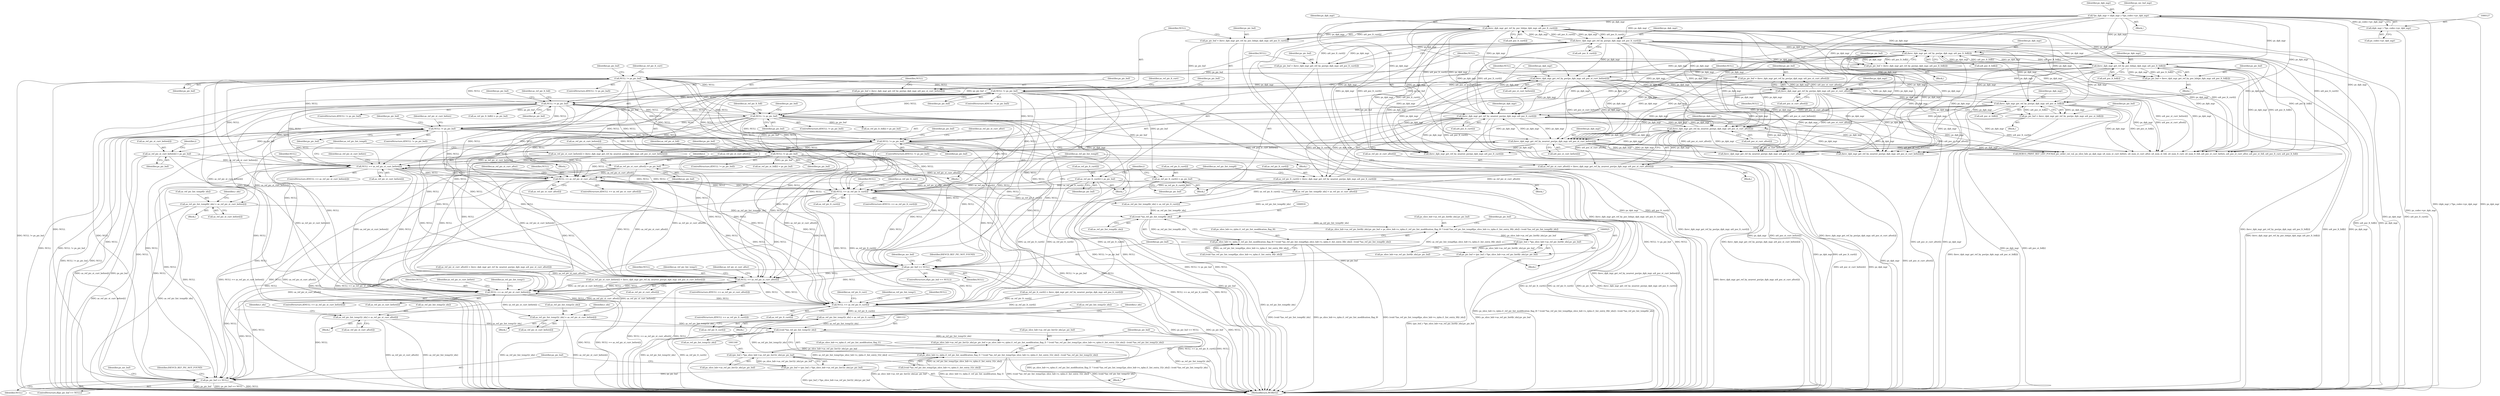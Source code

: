 digraph "0_Android_913d9e8d93d6b81bb8eac3fc2c1426651f5b259d_0@array" {
"1000786" [label="(Call,as_ref_pic_list_temp0[r_idx] = as_ref_pic_st_curr_before[i])"];
"1000771" [label="(Call,NULL == as_ref_pic_st_curr_before[i])"];
"1000539" [label="(Call,NULL != ps_pic_buf)"];
"1000516" [label="(Call,NULL != ps_pic_buf)"];
"1000508" [label="(Call,ps_pic_buf = ihevc_dpb_mgr_get_ref_by_poc_lsb(ps_dpb_mgr, ai4_poc_lt_curr[i]))"];
"1000510" [label="(Call,ihevc_dpb_mgr_get_ref_by_poc_lsb(ps_dpb_mgr, ai4_poc_lt_curr[i]))"];
"1000124" [label="(Call,*ps_dpb_mgr = (dpb_mgr_t *)ps_codec->pv_dpb_mgr)"];
"1000126" [label="(Call,(dpb_mgr_t *)ps_codec->pv_dpb_mgr)"];
"1000533" [label="(Call,ihevc_dpb_mgr_get_ref_by_poc(ps_dpb_mgr, ai4_poc_lt_curr[i]))"];
"1000531" [label="(Call,ps_pic_buf = ihevc_dpb_mgr_get_ref_by_poc(ps_dpb_mgr, ai4_poc_lt_curr[i]))"];
"1000579" [label="(Call,NULL != ps_pic_buf)"];
"1000602" [label="(Call,NULL != ps_pic_buf)"];
"1000594" [label="(Call,ps_pic_buf = ihevc_dpb_mgr_get_ref_by_poc(ps_dpb_mgr, ai4_poc_lt_foll[i]))"];
"1000596" [label="(Call,ihevc_dpb_mgr_get_ref_by_poc(ps_dpb_mgr, ai4_poc_lt_foll[i]))"];
"1000573" [label="(Call,ihevc_dpb_mgr_get_ref_by_poc_lsb(ps_dpb_mgr, ai4_poc_lt_foll[i]))"];
"1000571" [label="(Call,ps_pic_buf = ihevc_dpb_mgr_get_ref_by_poc_lsb(ps_dpb_mgr, ai4_poc_lt_foll[i]))"];
"1000813" [label="(Call,NULL == as_ref_pic_st_curr_after[i])"];
"1000701" [label="(Call,NULL != ps_pic_buf)"];
"1000635" [label="(Call,NULL != ps_pic_buf)"];
"1000627" [label="(Call,ps_pic_buf = ihevc_dpb_mgr_get_ref_by_poc(ps_dpb_mgr, ai4_poc_st_curr_before[i]))"];
"1000629" [label="(Call,ihevc_dpb_mgr_get_ref_by_poc(ps_dpb_mgr, ai4_poc_st_curr_before[i]))"];
"1000668" [label="(Call,NULL != ps_pic_buf)"];
"1000660" [label="(Call,ps_pic_buf = ihevc_dpb_mgr_get_ref_by_poc(ps_dpb_mgr, ai4_poc_st_curr_after[i]))"];
"1000662" [label="(Call,ihevc_dpb_mgr_get_ref_by_poc(ps_dpb_mgr, ai4_poc_st_curr_after[i]))"];
"1000693" [label="(Call,ps_pic_buf = ihevc_dpb_mgr_get_ref_by_poc(ps_dpb_mgr, ai4_poc_st_foll[i]))"];
"1000695" [label="(Call,ihevc_dpb_mgr_get_ref_by_poc(ps_dpb_mgr, ai4_poc_st_foll[i]))"];
"1000855" [label="(Call,NULL == as_ref_pic_lt_curr[i])"];
"1000547" [label="(Call,as_ref_pic_lt_curr[i] = ps_pic_buf)"];
"1000524" [label="(Call,as_ref_pic_lt_curr[i] = ps_pic_buf)"];
"1000861" [label="(Call,as_ref_pic_lt_curr[i] = ihevc_dpb_mgr_get_ref_by_nearest_poc(ps_dpb_mgr, ai4_poc_lt_curr[i]))"];
"1000865" [label="(Call,ihevc_dpb_mgr_get_ref_by_nearest_poc(ps_dpb_mgr, ai4_poc_lt_curr[i]))"];
"1000823" [label="(Call,ihevc_dpb_mgr_get_ref_by_nearest_poc(ps_dpb_mgr, ai4_poc_st_curr_after[i]))"];
"1000781" [label="(Call,ihevc_dpb_mgr_get_ref_by_nearest_poc(ps_dpb_mgr, ai4_poc_st_curr_before[i]))"];
"1000676" [label="(Call,as_ref_pic_st_curr_after[i] = ps_pic_buf)"];
"1000819" [label="(Call,as_ref_pic_st_curr_after[i] = ihevc_dpb_mgr_get_ref_by_nearest_poc(ps_dpb_mgr, ai4_poc_st_curr_after[i]))"];
"1000643" [label="(Call,as_ref_pic_st_curr_before[i] = ps_pic_buf)"];
"1000777" [label="(Call,as_ref_pic_st_curr_before[i] = ihevc_dpb_mgr_get_ref_by_nearest_poc(ps_dpb_mgr, ai4_poc_st_curr_before[i]))"];
"1000917" [label="(Call,(void *)as_ref_pic_list_temp0[r_idx])"];
"1000892" [label="(Call,ps_slice_hdr->as_ref_pic_list0[r_idx].pv_pic_buf = ps_slice_hdr->s_rplm.i1_ref_pic_list_modification_flag_l0 ? (void *)as_ref_pic_list_temp0[ps_slice_hdr->s_rplm.i1_list_entry_l0[r_idx]] : (void *)as_ref_pic_list_temp0[r_idx])"];
"1000924" [label="(Call,(pic_buf_t *)ps_slice_hdr->as_ref_pic_list0[r_idx].pv_pic_buf)"];
"1000922" [label="(Call,ps_pic_buf = (pic_buf_t *)ps_slice_hdr->as_ref_pic_list0[r_idx].pv_pic_buf)"];
"1000934" [label="(Call,ps_pic_buf == NULL)"];
"1001006" [label="(Call,NULL == as_ref_pic_st_curr_after[i])"];
"1001021" [label="(Call,as_ref_pic_list_temp1[r_idx] = as_ref_pic_st_curr_after[i])"];
"1001152" [label="(Call,(void *)as_ref_pic_list_temp1[r_idx])"];
"1001127" [label="(Call,ps_slice_hdr->as_ref_pic_list1[r_idx].pv_pic_buf = ps_slice_hdr->s_rplm.i1_ref_pic_list_modification_flag_l1 ? (void *)as_ref_pic_list_temp1[ps_slice_hdr->s_rplm.i1_list_entry_l1[r_idx]] : (void *)as_ref_pic_list_temp1[r_idx])"];
"1001159" [label="(Call,(pic_buf_t *)ps_slice_hdr->as_ref_pic_list1[r_idx].pv_pic_buf)"];
"1001157" [label="(Call,ps_pic_buf = (pic_buf_t *)ps_slice_hdr->as_ref_pic_list1[r_idx].pv_pic_buf)"];
"1001169" [label="(Call,ps_pic_buf == NULL)"];
"1001135" [label="(Call,ps_slice_hdr->s_rplm.i1_ref_pic_list_modification_flag_l1 ? (void *)as_ref_pic_list_temp1[ps_slice_hdr->s_rplm.i1_list_entry_l1[r_idx]] : (void *)as_ref_pic_list_temp1[r_idx])"];
"1001048" [label="(Call,NULL == as_ref_pic_st_curr_before[i])"];
"1001063" [label="(Call,as_ref_pic_list_temp1[r_idx] = as_ref_pic_st_curr_before[i])"];
"1001090" [label="(Call,NULL == as_ref_pic_lt_curr[i])"];
"1001105" [label="(Call,as_ref_pic_list_temp1[r_idx] = as_ref_pic_lt_curr[i])"];
"1000900" [label="(Call,ps_slice_hdr->s_rplm.i1_ref_pic_list_modification_flag_l0 ? (void *)as_ref_pic_list_temp0[ps_slice_hdr->s_rplm.i1_list_entry_l0[r_idx]] : (void *)as_ref_pic_list_temp0[r_idx])"];
"1000637" [label="(Identifier,ps_pic_buf)"];
"1000661" [label="(Identifier,ps_pic_buf)"];
"1000573" [label="(Call,ihevc_dpb_mgr_get_ref_by_poc_lsb(ps_dpb_mgr, ai4_poc_lt_foll[i]))"];
"1000570" [label="(Block,)"];
"1000668" [label="(Call,NULL != ps_pic_buf)"];
"1000673" [label="(Identifier,ps_pic_buf)"];
"1000938" [label="(Identifier,IHEVCD_REF_PIC_NOT_FOUND)"];
"1000701" [label="(Call,NULL != ps_pic_buf)"];
"1000664" [label="(Call,ai4_poc_st_curr_after[i])"];
"1000499" [label="(Identifier,i)"];
"1001089" [label="(ControlStructure,if(NULL == as_ref_pic_lt_curr[i]))"];
"1000593" [label="(Block,)"];
"1000667" [label="(ControlStructure,if(NULL != ps_pic_buf))"];
"1000630" [label="(Identifier,ps_dpb_mgr)"];
"1000779" [label="(Identifier,as_ref_pic_st_curr_before)"];
"1000813" [label="(Call,NULL == as_ref_pic_st_curr_after[i])"];
"1000509" [label="(Identifier,ps_pic_buf)"];
"1000819" [label="(Call,as_ref_pic_st_curr_after[i] = ihevc_dpb_mgr_get_ref_by_nearest_poc(ps_dpb_mgr, ai4_poc_st_curr_after[i]))"];
"1000521" [label="(Identifier,ps_pic_buf)"];
"1000625" [label="(Identifier,i)"];
"1000584" [label="(Identifier,ps_pic_buf)"];
"1001056" [label="(Identifier,as_ref_pic_st_curr_before)"];
"1000788" [label="(Identifier,as_ref_pic_list_temp0)"];
"1000663" [label="(Identifier,ps_dpb_mgr)"];
"1000782" [label="(Identifier,ps_dpb_mgr)"];
"1000631" [label="(Call,ai4_poc_st_curr_before[i])"];
"1000770" [label="(ControlStructure,if(NULL == as_ref_pic_st_curr_before[i]))"];
"1000595" [label="(Identifier,ps_pic_buf)"];
"1000628" [label="(Identifier,ps_pic_buf)"];
"1001098" [label="(Identifier,as_ref_pic_lt_curr)"];
"1000535" [label="(Call,ai4_poc_lt_curr[i])"];
"1000602" [label="(Call,NULL != ps_pic_buf)"];
"1001067" [label="(Call,as_ref_pic_st_curr_before[i])"];
"1001109" [label="(Call,as_ref_pic_lt_curr[i])"];
"1001088" [label="(Block,)"];
"1001058" [label="(Call,ihevc_dpb_mgr_get_ref_by_nearest_poc(ps_dpb_mgr, ai4_poc_st_curr_before[i]))"];
"1000572" [label="(Identifier,ps_pic_buf)"];
"1001007" [label="(Identifier,NULL)"];
"1001090" [label="(Call,NULL == as_ref_pic_lt_curr[i])"];
"1000861" [label="(Call,as_ref_pic_lt_curr[i] = ihevc_dpb_mgr_get_ref_by_nearest_poc(ps_dpb_mgr, ai4_poc_lt_curr[i]))"];
"1000525" [label="(Call,as_ref_pic_lt_curr[i])"];
"1001127" [label="(Call,ps_slice_hdr->as_ref_pic_list1[r_idx].pv_pic_buf = ps_slice_hdr->s_rplm.i1_ref_pic_list_modification_flag_l1 ? (void *)as_ref_pic_list_temp1[ps_slice_hdr->s_rplm.i1_list_entry_l1[r_idx]] : (void *)as_ref_pic_list_temp1[r_idx])"];
"1000919" [label="(Call,as_ref_pic_list_temp0[r_idx])"];
"1001050" [label="(Call,as_ref_pic_st_curr_before[i])"];
"1001001" [label="(Identifier,r_idx)"];
"1000547" [label="(Call,as_ref_pic_lt_curr[i] = ps_pic_buf)"];
"1000124" [label="(Call,*ps_dpb_mgr = (dpb_mgr_t *)ps_codec->pv_dpb_mgr)"];
"1001157" [label="(Call,ps_pic_buf = (pic_buf_t *)ps_slice_hdr->as_ref_pic_list1[r_idx].pv_pic_buf)"];
"1000660" [label="(Call,ps_pic_buf = ihevc_dpb_mgr_get_ref_by_poc(ps_dpb_mgr, ai4_poc_st_curr_after[i]))"];
"1000532" [label="(Identifier,ps_pic_buf)"];
"1000539" [label="(Call,NULL != ps_pic_buf)"];
"1000865" [label="(Call,ihevc_dpb_mgr_get_ref_by_nearest_poc(ps_dpb_mgr, ai4_poc_lt_curr[i]))"];
"1000571" [label="(Call,ps_pic_buf = ihevc_dpb_mgr_get_ref_by_poc_lsb(ps_dpb_mgr, ai4_poc_lt_foll[i]))"];
"1000923" [label="(Identifier,ps_pic_buf)"];
"1000579" [label="(Call,NULL != ps_pic_buf)"];
"1000581" [label="(Identifier,ps_pic_buf)"];
"1000676" [label="(Call,as_ref_pic_st_curr_after[i] = ps_pic_buf)"];
"1000860" [label="(Block,)"];
"1000856" [label="(Identifier,NULL)"];
"1000548" [label="(Call,as_ref_pic_lt_curr[i])"];
"1000773" [label="(Call,as_ref_pic_st_curr_before[i])"];
"1000512" [label="(Call,ai4_poc_lt_curr[i])"];
"1000589" [label="(Identifier,as_ref_pic_lt_foll)"];
"1000783" [label="(Call,ai4_poc_st_curr_before[i])"];
"1000647" [label="(Identifier,ps_pic_buf)"];
"1001012" [label="(Call,as_ref_pic_st_curr_after[i] = ihevc_dpb_mgr_get_ref_by_nearest_poc(ps_dpb_mgr, ai4_poc_st_curr_after[i]))"];
"1000815" [label="(Call,as_ref_pic_st_curr_after[i])"];
"1000526" [label="(Identifier,as_ref_pic_lt_curr)"];
"1001092" [label="(Call,as_ref_pic_lt_curr[i])"];
"1000940" [label="(Identifier,ps_mv_buf)"];
"1000551" [label="(Identifier,ps_pic_buf)"];
"1000612" [label="(Identifier,as_ref_pic_lt_foll)"];
"1000711" [label="(Identifier,as_ref_pic_st_foll)"];
"1001141" [label="(Call,(void *)as_ref_pic_list_temp1[ps_slice_hdr->s_rplm.i1_list_entry_l1[r_idx]])"];
"1001168" [label="(ControlStructure,if(ps_pic_buf == NULL))"];
"1000510" [label="(Call,ihevc_dpb_mgr_get_ref_by_poc_lsb(ps_dpb_mgr, ai4_poc_lt_curr[i]))"];
"1000658" [label="(Identifier,i)"];
"1000517" [label="(Identifier,NULL)"];
"1000578" [label="(ControlStructure,if(NULL != ps_pic_buf))"];
"1000906" [label="(Call,(void *)as_ref_pic_list_temp0[ps_slice_hdr->s_rplm.i1_list_entry_l0[r_idx]])"];
"1001107" [label="(Identifier,as_ref_pic_list_temp1)"];
"1000823" [label="(Call,ihevc_dpb_mgr_get_ref_by_nearest_poc(ps_dpb_mgr, ai4_poc_st_curr_after[i]))"];
"1000680" [label="(Identifier,ps_pic_buf)"];
"1000697" [label="(Call,ai4_poc_st_foll[i])"];
"1000934" [label="(Call,ps_pic_buf == NULL)"];
"1000635" [label="(Call,NULL != ps_pic_buf)"];
"1000776" [label="(Block,)"];
"1000900" [label="(Call,ps_slice_hdr->s_rplm.i1_ref_pic_list_modification_flag_l0 ? (void *)as_ref_pic_list_temp0[ps_slice_hdr->s_rplm.i1_list_entry_l0[r_idx]] : (void *)as_ref_pic_list_temp0[r_idx])"];
"1001022" [label="(Call,as_ref_pic_list_temp1[r_idx])"];
"1000854" [label="(ControlStructure,if(NULL == as_ref_pic_lt_curr[i]))"];
"1000629" [label="(Call,ihevc_dpb_mgr_get_ref_by_poc(ps_dpb_mgr, ai4_poc_st_curr_before[i]))"];
"1000700" [label="(ControlStructure,if(NULL != ps_pic_buf))"];
"1000597" [label="(Identifier,ps_dpb_mgr)"];
"1000696" [label="(Identifier,ps_dpb_mgr)"];
"1000786" [label="(Call,as_ref_pic_list_temp0[r_idx] = as_ref_pic_st_curr_before[i])"];
"1000863" [label="(Identifier,as_ref_pic_lt_curr)"];
"1001046" [label="(Block,)"];
"1000821" [label="(Identifier,as_ref_pic_st_curr_after)"];
"1000692" [label="(Block,)"];
"1001152" [label="(Call,(void *)as_ref_pic_list_temp1[r_idx])"];
"1000695" [label="(Call,ihevc_dpb_mgr_get_ref_by_poc(ps_dpb_mgr, ai4_poc_st_foll[i]))"];
"1000662" [label="(Call,ihevc_dpb_mgr_get_ref_by_poc(ps_dpb_mgr, ai4_poc_st_curr_after[i]))"];
"1001065" [label="(Identifier,as_ref_pic_list_temp1)"];
"1000901" [label="(Call,ps_slice_hdr->s_rplm.i1_ref_pic_list_modification_flag_l0)"];
"1000601" [label="(ControlStructure,if(NULL != ps_pic_buf))"];
"1000787" [label="(Call,as_ref_pic_list_temp0[r_idx])"];
"1000709" [label="(Call,as_ref_pic_st_foll[i] = ps_pic_buf)"];
"1000706" [label="(Identifier,ps_pic_buf)"];
"1000659" [label="(Block,)"];
"1000694" [label="(Identifier,ps_pic_buf)"];
"1000677" [label="(Call,as_ref_pic_st_curr_after[i])"];
"1000820" [label="(Call,as_ref_pic_st_curr_after[i])"];
"1000824" [label="(Identifier,ps_dpb_mgr)"];
"1001043" [label="(Identifier,r_idx)"];
"1000857" [label="(Call,as_ref_pic_lt_curr[i])"];
"1000128" [label="(Call,ps_codec->pv_dpb_mgr)"];
"1000693" [label="(Call,ps_pic_buf = ihevc_dpb_mgr_get_ref_by_poc(ps_dpb_mgr, ai4_poc_st_foll[i]))"];
"1000917" [label="(Call,(void *)as_ref_pic_list_temp0[r_idx])"];
"1000670" [label="(Identifier,ps_pic_buf)"];
"1001047" [label="(ControlStructure,if(NULL == as_ref_pic_st_curr_before[i]))"];
"1000872" [label="(Identifier,as_ref_pic_list_temp0)"];
"1000818" [label="(Block,)"];
"1000812" [label="(ControlStructure,if(NULL == as_ref_pic_st_curr_after[i]))"];
"1000678" [label="(Identifier,as_ref_pic_st_curr_after)"];
"1000924" [label="(Call,(pic_buf_t *)ps_slice_hdr->as_ref_pic_list0[r_idx].pv_pic_buf)"];
"1000533" [label="(Call,ihevc_dpb_mgr_get_ref_by_poc(ps_dpb_mgr, ai4_poc_lt_curr[i]))"];
"1000870" [label="(Call,as_ref_pic_list_temp0[r_idx] = as_ref_pic_lt_curr[i])"];
"1001008" [label="(Call,as_ref_pic_st_curr_after[i])"];
"1001128" [label="(Call,ps_slice_hdr->as_ref_pic_list1[r_idx].pv_pic_buf)"];
"1000610" [label="(Call,as_ref_pic_lt_foll[i] = ps_pic_buf)"];
"1000515" [label="(ControlStructure,if(NULL != ps_pic_buf))"];
"1000508" [label="(Call,ps_pic_buf = ihevc_dpb_mgr_get_ref_by_poc_lsb(ps_dpb_mgr, ai4_poc_lt_curr[i]))"];
"1000604" [label="(Identifier,ps_pic_buf)"];
"1000518" [label="(Identifier,ps_pic_buf)"];
"1001054" [label="(Call,as_ref_pic_st_curr_before[i] = ihevc_dpb_mgr_get_ref_by_nearest_poc(ps_dpb_mgr, ai4_poc_st_curr_before[i]))"];
"1000830" [label="(Identifier,as_ref_pic_list_temp0)"];
"1000855" [label="(Call,NULL == as_ref_pic_lt_curr[i])"];
"1000541" [label="(Identifier,ps_pic_buf)"];
"1001135" [label="(Call,ps_slice_hdr->s_rplm.i1_ref_pic_list_modification_flag_l1 ? (void *)as_ref_pic_list_temp1[ps_slice_hdr->s_rplm.i1_list_entry_l1[r_idx]] : (void *)as_ref_pic_list_temp1[r_idx])"];
"1000544" [label="(Identifier,ps_pic_buf)"];
"1000892" [label="(Call,ps_slice_hdr->as_ref_pic_list0[r_idx].pv_pic_buf = ps_slice_hdr->s_rplm.i1_ref_pic_list_modification_flag_l0 ? (void *)as_ref_pic_list_temp0[ps_slice_hdr->s_rplm.i1_list_entry_l0[r_idx]] : (void *)as_ref_pic_list_temp0[r_idx])"];
"1000825" [label="(Call,ai4_poc_st_curr_after[i])"];
"1000549" [label="(Identifier,as_ref_pic_lt_curr)"];
"1000575" [label="(Call,ai4_poc_lt_foll[i])"];
"1000636" [label="(Identifier,NULL)"];
"1000893" [label="(Call,ps_slice_hdr->as_ref_pic_list0[r_idx].pv_pic_buf)"];
"1001063" [label="(Call,as_ref_pic_list_temp1[r_idx] = as_ref_pic_st_curr_before[i])"];
"1001170" [label="(Identifier,ps_pic_buf)"];
"1001175" [label="(Identifier,ps_mv_buf)"];
"1001064" [label="(Call,as_ref_pic_list_temp1[r_idx])"];
"1000125" [label="(Identifier,ps_dpb_mgr)"];
"1000922" [label="(Call,ps_pic_buf = (pic_buf_t *)ps_slice_hdr->as_ref_pic_list0[r_idx].pv_pic_buf)"];
"1001106" [label="(Call,as_ref_pic_list_temp1[r_idx])"];
"1001161" [label="(Call,ps_slice_hdr->as_ref_pic_list1[r_idx].pv_pic_buf)"];
"1000530" [label="(Block,)"];
"1001190" [label="(Call,DEBUG_PRINT_REF_LIST_POCS(i4_pic_order_cnt_val, ps_slice_hdr, ps_dpb_mgr, u4_num_st_curr_before, u4_num_st_curr_after, u4_num_st_foll, u4_num_lt_curr, u4_num_lt_foll, ai4_poc_st_curr_before, ai4_poc_st_curr_after, ai4_poc_st_foll, ai4_poc_lt_curr, ai4_poc_lt_foll))"];
"1000634" [label="(ControlStructure,if(NULL != ps_pic_buf))"];
"1000777" [label="(Call,as_ref_pic_st_curr_before[i] = ihevc_dpb_mgr_get_ref_by_nearest_poc(ps_dpb_mgr, ai4_poc_st_curr_before[i]))"];
"1000507" [label="(Block,)"];
"1000890" [label="(Block,)"];
"1001006" [label="(Call,NULL == as_ref_pic_st_curr_after[i])"];
"1001021" [label="(Call,as_ref_pic_list_temp1[r_idx] = as_ref_pic_st_curr_after[i])"];
"1000640" [label="(Identifier,ps_pic_buf)"];
"1001025" [label="(Call,as_ref_pic_st_curr_after[i])"];
"1000703" [label="(Identifier,ps_pic_buf)"];
"1000645" [label="(Identifier,as_ref_pic_st_curr_before)"];
"1000933" [label="(ControlStructure,if(ps_pic_buf == NULL))"];
"1000781" [label="(Call,ihevc_dpb_mgr_get_ref_by_nearest_poc(ps_dpb_mgr, ai4_poc_st_curr_before[i]))"];
"1000580" [label="(Identifier,NULL)"];
"1001154" [label="(Call,as_ref_pic_list_temp1[r_idx])"];
"1000126" [label="(Call,(dpb_mgr_t *)ps_codec->pv_dpb_mgr)"];
"1000574" [label="(Identifier,ps_dpb_mgr)"];
"1000828" [label="(Call,as_ref_pic_list_temp0[r_idx] = as_ref_pic_st_curr_after[i])"];
"1000531" [label="(Call,ps_pic_buf = ihevc_dpb_mgr_get_ref_by_poc(ps_dpb_mgr, ai4_poc_lt_curr[i]))"];
"1000769" [label="(Block,)"];
"1000598" [label="(Call,ai4_poc_lt_foll[i])"];
"1000926" [label="(Call,ps_slice_hdr->as_ref_pic_list0[r_idx].pv_pic_buf)"];
"1001005" [label="(ControlStructure,if(NULL == as_ref_pic_st_curr_after[i]))"];
"1001004" [label="(Block,)"];
"1000866" [label="(Identifier,ps_dpb_mgr)"];
"1000587" [label="(Call,as_ref_pic_lt_foll[i] = ps_pic_buf)"];
"1000702" [label="(Identifier,NULL)"];
"1000524" [label="(Call,as_ref_pic_lt_curr[i] = ps_pic_buf)"];
"1001100" [label="(Call,ihevc_dpb_mgr_get_ref_by_nearest_poc(ps_dpb_mgr, ai4_poc_lt_curr[i]))"];
"1000112" [label="(Block,)"];
"1000814" [label="(Identifier,NULL)"];
"1000528" [label="(Identifier,ps_pic_buf)"];
"1000772" [label="(Identifier,NULL)"];
"1000516" [label="(Call,NULL != ps_pic_buf)"];
"1001159" [label="(Call,(pic_buf_t *)ps_slice_hdr->as_ref_pic_list1[r_idx].pv_pic_buf)"];
"1000603" [label="(Identifier,NULL)"];
"1001171" [label="(Identifier,NULL)"];
"1001091" [label="(Identifier,NULL)"];
"1001125" [label="(Block,)"];
"1000867" [label="(Call,ai4_poc_lt_curr[i])"];
"1001105" [label="(Call,as_ref_pic_list_temp1[r_idx] = as_ref_pic_lt_curr[i])"];
"1001096" [label="(Call,as_ref_pic_lt_curr[i] = ihevc_dpb_mgr_get_ref_by_nearest_poc(ps_dpb_mgr, ai4_poc_lt_curr[i]))"];
"1001049" [label="(Identifier,NULL)"];
"1001173" [label="(Identifier,IHEVCD_REF_PIC_NOT_FOUND)"];
"1001085" [label="(Identifier,r_idx)"];
"1000538" [label="(ControlStructure,if(NULL != ps_pic_buf))"];
"1000778" [label="(Call,as_ref_pic_st_curr_before[i])"];
"1000627" [label="(Call,ps_pic_buf = ihevc_dpb_mgr_get_ref_by_poc(ps_dpb_mgr, ai4_poc_st_curr_before[i]))"];
"1001158" [label="(Identifier,ps_pic_buf)"];
"1001023" [label="(Identifier,as_ref_pic_list_temp1)"];
"1001048" [label="(Call,NULL == as_ref_pic_st_curr_before[i])"];
"1000607" [label="(Identifier,ps_pic_buf)"];
"1000936" [label="(Identifier,NULL)"];
"1000594" [label="(Call,ps_pic_buf = ihevc_dpb_mgr_get_ref_by_poc(ps_dpb_mgr, ai4_poc_lt_foll[i]))"];
"1000790" [label="(Call,as_ref_pic_st_curr_before[i])"];
"1001169" [label="(Call,ps_pic_buf == NULL)"];
"1000596" [label="(Call,ihevc_dpb_mgr_get_ref_by_poc(ps_dpb_mgr, ai4_poc_lt_foll[i]))"];
"1000534" [label="(Identifier,ps_dpb_mgr)"];
"1001014" [label="(Identifier,as_ref_pic_st_curr_after)"];
"1000669" [label="(Identifier,NULL)"];
"1000935" [label="(Identifier,ps_pic_buf)"];
"1000643" [label="(Call,as_ref_pic_st_curr_before[i] = ps_pic_buf)"];
"1000540" [label="(Identifier,NULL)"];
"1001016" [label="(Call,ihevc_dpb_mgr_get_ref_by_nearest_poc(ps_dpb_mgr, ai4_poc_st_curr_after[i]))"];
"1000644" [label="(Call,as_ref_pic_st_curr_before[i])"];
"1001136" [label="(Call,ps_slice_hdr->s_rplm.i1_ref_pic_list_modification_flag_l1)"];
"1000766" [label="(Identifier,r_idx)"];
"1000133" [label="(Identifier,ps_mv_buf_mgr)"];
"1001297" [label="(MethodReturn,WORD32)"];
"1000511" [label="(Identifier,ps_dpb_mgr)"];
"1000626" [label="(Block,)"];
"1000771" [label="(Call,NULL == as_ref_pic_st_curr_before[i])"];
"1000862" [label="(Call,as_ref_pic_lt_curr[i])"];
"1000786" -> "1000769"  [label="AST: "];
"1000786" -> "1000790"  [label="CFG: "];
"1000787" -> "1000786"  [label="AST: "];
"1000790" -> "1000786"  [label="AST: "];
"1000766" -> "1000786"  [label="CFG: "];
"1000786" -> "1001297"  [label="DDG: as_ref_pic_st_curr_before[i]"];
"1000786" -> "1001297"  [label="DDG: as_ref_pic_list_temp0[r_idx]"];
"1000771" -> "1000786"  [label="DDG: as_ref_pic_st_curr_before[i]"];
"1000777" -> "1000786"  [label="DDG: as_ref_pic_st_curr_before[i]"];
"1000786" -> "1000917"  [label="DDG: as_ref_pic_list_temp0[r_idx]"];
"1000771" -> "1000770"  [label="AST: "];
"1000771" -> "1000773"  [label="CFG: "];
"1000772" -> "1000771"  [label="AST: "];
"1000773" -> "1000771"  [label="AST: "];
"1000779" -> "1000771"  [label="CFG: "];
"1000788" -> "1000771"  [label="CFG: "];
"1000771" -> "1001297"  [label="DDG: NULL"];
"1000771" -> "1001297"  [label="DDG: NULL == as_ref_pic_st_curr_before[i]"];
"1000539" -> "1000771"  [label="DDG: NULL"];
"1000579" -> "1000771"  [label="DDG: NULL"];
"1000813" -> "1000771"  [label="DDG: NULL"];
"1000701" -> "1000771"  [label="DDG: NULL"];
"1000635" -> "1000771"  [label="DDG: NULL"];
"1000602" -> "1000771"  [label="DDG: NULL"];
"1000668" -> "1000771"  [label="DDG: NULL"];
"1000855" -> "1000771"  [label="DDG: NULL"];
"1000516" -> "1000771"  [label="DDG: NULL"];
"1000643" -> "1000771"  [label="DDG: as_ref_pic_st_curr_before[i]"];
"1000777" -> "1000771"  [label="DDG: as_ref_pic_st_curr_before[i]"];
"1000771" -> "1000813"  [label="DDG: NULL"];
"1000771" -> "1000855"  [label="DDG: NULL"];
"1000771" -> "1000934"  [label="DDG: NULL"];
"1000771" -> "1001006"  [label="DDG: NULL"];
"1000771" -> "1001048"  [label="DDG: NULL"];
"1000771" -> "1001048"  [label="DDG: as_ref_pic_st_curr_before[i]"];
"1000771" -> "1001090"  [label="DDG: NULL"];
"1000771" -> "1001169"  [label="DDG: NULL"];
"1000539" -> "1000538"  [label="AST: "];
"1000539" -> "1000541"  [label="CFG: "];
"1000540" -> "1000539"  [label="AST: "];
"1000541" -> "1000539"  [label="AST: "];
"1000544" -> "1000539"  [label="CFG: "];
"1000549" -> "1000539"  [label="CFG: "];
"1000539" -> "1001297"  [label="DDG: NULL"];
"1000539" -> "1001297"  [label="DDG: NULL != ps_pic_buf"];
"1000539" -> "1000516"  [label="DDG: NULL"];
"1000516" -> "1000539"  [label="DDG: NULL"];
"1000531" -> "1000539"  [label="DDG: ps_pic_buf"];
"1000539" -> "1000547"  [label="DDG: ps_pic_buf"];
"1000539" -> "1000579"  [label="DDG: NULL"];
"1000539" -> "1000602"  [label="DDG: NULL"];
"1000539" -> "1000635"  [label="DDG: NULL"];
"1000539" -> "1000668"  [label="DDG: NULL"];
"1000539" -> "1000701"  [label="DDG: NULL"];
"1000539" -> "1000813"  [label="DDG: NULL"];
"1000539" -> "1000855"  [label="DDG: NULL"];
"1000539" -> "1000934"  [label="DDG: NULL"];
"1000539" -> "1001006"  [label="DDG: NULL"];
"1000539" -> "1001048"  [label="DDG: NULL"];
"1000539" -> "1001090"  [label="DDG: NULL"];
"1000539" -> "1001169"  [label="DDG: NULL"];
"1000516" -> "1000515"  [label="AST: "];
"1000516" -> "1000518"  [label="CFG: "];
"1000517" -> "1000516"  [label="AST: "];
"1000518" -> "1000516"  [label="AST: "];
"1000521" -> "1000516"  [label="CFG: "];
"1000526" -> "1000516"  [label="CFG: "];
"1000516" -> "1001297"  [label="DDG: NULL != ps_pic_buf"];
"1000516" -> "1001297"  [label="DDG: NULL"];
"1000508" -> "1000516"  [label="DDG: ps_pic_buf"];
"1000516" -> "1000524"  [label="DDG: ps_pic_buf"];
"1000516" -> "1000579"  [label="DDG: NULL"];
"1000516" -> "1000602"  [label="DDG: NULL"];
"1000516" -> "1000635"  [label="DDG: NULL"];
"1000516" -> "1000668"  [label="DDG: NULL"];
"1000516" -> "1000701"  [label="DDG: NULL"];
"1000516" -> "1000813"  [label="DDG: NULL"];
"1000516" -> "1000855"  [label="DDG: NULL"];
"1000516" -> "1000934"  [label="DDG: NULL"];
"1000516" -> "1001006"  [label="DDG: NULL"];
"1000516" -> "1001048"  [label="DDG: NULL"];
"1000516" -> "1001090"  [label="DDG: NULL"];
"1000516" -> "1001169"  [label="DDG: NULL"];
"1000508" -> "1000507"  [label="AST: "];
"1000508" -> "1000510"  [label="CFG: "];
"1000509" -> "1000508"  [label="AST: "];
"1000510" -> "1000508"  [label="AST: "];
"1000517" -> "1000508"  [label="CFG: "];
"1000508" -> "1001297"  [label="DDG: ihevc_dpb_mgr_get_ref_by_poc_lsb(ps_dpb_mgr, ai4_poc_lt_curr[i])"];
"1000510" -> "1000508"  [label="DDG: ps_dpb_mgr"];
"1000510" -> "1000508"  [label="DDG: ai4_poc_lt_curr[i]"];
"1000510" -> "1000512"  [label="CFG: "];
"1000511" -> "1000510"  [label="AST: "];
"1000512" -> "1000510"  [label="AST: "];
"1000510" -> "1001297"  [label="DDG: ps_dpb_mgr"];
"1000510" -> "1001297"  [label="DDG: ai4_poc_lt_curr[i]"];
"1000124" -> "1000510"  [label="DDG: ps_dpb_mgr"];
"1000533" -> "1000510"  [label="DDG: ps_dpb_mgr"];
"1000533" -> "1000510"  [label="DDG: ai4_poc_lt_curr[i]"];
"1000510" -> "1000533"  [label="DDG: ps_dpb_mgr"];
"1000510" -> "1000533"  [label="DDG: ai4_poc_lt_curr[i]"];
"1000510" -> "1000573"  [label="DDG: ps_dpb_mgr"];
"1000510" -> "1000596"  [label="DDG: ps_dpb_mgr"];
"1000510" -> "1000629"  [label="DDG: ps_dpb_mgr"];
"1000510" -> "1000662"  [label="DDG: ps_dpb_mgr"];
"1000510" -> "1000695"  [label="DDG: ps_dpb_mgr"];
"1000510" -> "1000781"  [label="DDG: ps_dpb_mgr"];
"1000510" -> "1000823"  [label="DDG: ps_dpb_mgr"];
"1000510" -> "1000865"  [label="DDG: ps_dpb_mgr"];
"1000510" -> "1000865"  [label="DDG: ai4_poc_lt_curr[i]"];
"1000510" -> "1001016"  [label="DDG: ps_dpb_mgr"];
"1000510" -> "1001058"  [label="DDG: ps_dpb_mgr"];
"1000510" -> "1001100"  [label="DDG: ps_dpb_mgr"];
"1000510" -> "1001100"  [label="DDG: ai4_poc_lt_curr[i]"];
"1000510" -> "1001190"  [label="DDG: ps_dpb_mgr"];
"1000510" -> "1001190"  [label="DDG: ai4_poc_lt_curr[i]"];
"1000124" -> "1000112"  [label="AST: "];
"1000124" -> "1000126"  [label="CFG: "];
"1000125" -> "1000124"  [label="AST: "];
"1000126" -> "1000124"  [label="AST: "];
"1000133" -> "1000124"  [label="CFG: "];
"1000124" -> "1001297"  [label="DDG: (dpb_mgr_t *)ps_codec->pv_dpb_mgr"];
"1000124" -> "1001297"  [label="DDG: ps_dpb_mgr"];
"1000126" -> "1000124"  [label="DDG: ps_codec->pv_dpb_mgr"];
"1000124" -> "1000533"  [label="DDG: ps_dpb_mgr"];
"1000124" -> "1000573"  [label="DDG: ps_dpb_mgr"];
"1000124" -> "1000596"  [label="DDG: ps_dpb_mgr"];
"1000124" -> "1000629"  [label="DDG: ps_dpb_mgr"];
"1000124" -> "1000662"  [label="DDG: ps_dpb_mgr"];
"1000124" -> "1000695"  [label="DDG: ps_dpb_mgr"];
"1000124" -> "1000781"  [label="DDG: ps_dpb_mgr"];
"1000124" -> "1000823"  [label="DDG: ps_dpb_mgr"];
"1000124" -> "1000865"  [label="DDG: ps_dpb_mgr"];
"1000124" -> "1001016"  [label="DDG: ps_dpb_mgr"];
"1000124" -> "1001058"  [label="DDG: ps_dpb_mgr"];
"1000124" -> "1001100"  [label="DDG: ps_dpb_mgr"];
"1000124" -> "1001190"  [label="DDG: ps_dpb_mgr"];
"1000126" -> "1000128"  [label="CFG: "];
"1000127" -> "1000126"  [label="AST: "];
"1000128" -> "1000126"  [label="AST: "];
"1000126" -> "1001297"  [label="DDG: ps_codec->pv_dpb_mgr"];
"1000533" -> "1000531"  [label="AST: "];
"1000533" -> "1000535"  [label="CFG: "];
"1000534" -> "1000533"  [label="AST: "];
"1000535" -> "1000533"  [label="AST: "];
"1000531" -> "1000533"  [label="CFG: "];
"1000533" -> "1001297"  [label="DDG: ps_dpb_mgr"];
"1000533" -> "1001297"  [label="DDG: ai4_poc_lt_curr[i]"];
"1000533" -> "1000531"  [label="DDG: ps_dpb_mgr"];
"1000533" -> "1000531"  [label="DDG: ai4_poc_lt_curr[i]"];
"1000533" -> "1000573"  [label="DDG: ps_dpb_mgr"];
"1000533" -> "1000596"  [label="DDG: ps_dpb_mgr"];
"1000533" -> "1000629"  [label="DDG: ps_dpb_mgr"];
"1000533" -> "1000662"  [label="DDG: ps_dpb_mgr"];
"1000533" -> "1000695"  [label="DDG: ps_dpb_mgr"];
"1000533" -> "1000781"  [label="DDG: ps_dpb_mgr"];
"1000533" -> "1000823"  [label="DDG: ps_dpb_mgr"];
"1000533" -> "1000865"  [label="DDG: ps_dpb_mgr"];
"1000533" -> "1000865"  [label="DDG: ai4_poc_lt_curr[i]"];
"1000533" -> "1001016"  [label="DDG: ps_dpb_mgr"];
"1000533" -> "1001058"  [label="DDG: ps_dpb_mgr"];
"1000533" -> "1001100"  [label="DDG: ps_dpb_mgr"];
"1000533" -> "1001100"  [label="DDG: ai4_poc_lt_curr[i]"];
"1000533" -> "1001190"  [label="DDG: ps_dpb_mgr"];
"1000533" -> "1001190"  [label="DDG: ai4_poc_lt_curr[i]"];
"1000531" -> "1000530"  [label="AST: "];
"1000532" -> "1000531"  [label="AST: "];
"1000540" -> "1000531"  [label="CFG: "];
"1000531" -> "1001297"  [label="DDG: ihevc_dpb_mgr_get_ref_by_poc(ps_dpb_mgr, ai4_poc_lt_curr[i])"];
"1000579" -> "1000578"  [label="AST: "];
"1000579" -> "1000581"  [label="CFG: "];
"1000580" -> "1000579"  [label="AST: "];
"1000581" -> "1000579"  [label="AST: "];
"1000584" -> "1000579"  [label="CFG: "];
"1000589" -> "1000579"  [label="CFG: "];
"1000579" -> "1001297"  [label="DDG: NULL != ps_pic_buf"];
"1000579" -> "1001297"  [label="DDG: NULL"];
"1000602" -> "1000579"  [label="DDG: NULL"];
"1000571" -> "1000579"  [label="DDG: ps_pic_buf"];
"1000579" -> "1000587"  [label="DDG: ps_pic_buf"];
"1000579" -> "1000602"  [label="DDG: NULL"];
"1000579" -> "1000635"  [label="DDG: NULL"];
"1000579" -> "1000668"  [label="DDG: NULL"];
"1000579" -> "1000701"  [label="DDG: NULL"];
"1000579" -> "1000813"  [label="DDG: NULL"];
"1000579" -> "1000855"  [label="DDG: NULL"];
"1000579" -> "1000934"  [label="DDG: NULL"];
"1000579" -> "1001006"  [label="DDG: NULL"];
"1000579" -> "1001048"  [label="DDG: NULL"];
"1000579" -> "1001090"  [label="DDG: NULL"];
"1000579" -> "1001169"  [label="DDG: NULL"];
"1000602" -> "1000601"  [label="AST: "];
"1000602" -> "1000604"  [label="CFG: "];
"1000603" -> "1000602"  [label="AST: "];
"1000604" -> "1000602"  [label="AST: "];
"1000607" -> "1000602"  [label="CFG: "];
"1000612" -> "1000602"  [label="CFG: "];
"1000602" -> "1001297"  [label="DDG: NULL != ps_pic_buf"];
"1000602" -> "1001297"  [label="DDG: NULL"];
"1000594" -> "1000602"  [label="DDG: ps_pic_buf"];
"1000602" -> "1000610"  [label="DDG: ps_pic_buf"];
"1000602" -> "1000635"  [label="DDG: NULL"];
"1000602" -> "1000668"  [label="DDG: NULL"];
"1000602" -> "1000701"  [label="DDG: NULL"];
"1000602" -> "1000813"  [label="DDG: NULL"];
"1000602" -> "1000855"  [label="DDG: NULL"];
"1000602" -> "1000934"  [label="DDG: NULL"];
"1000602" -> "1001006"  [label="DDG: NULL"];
"1000602" -> "1001048"  [label="DDG: NULL"];
"1000602" -> "1001090"  [label="DDG: NULL"];
"1000602" -> "1001169"  [label="DDG: NULL"];
"1000594" -> "1000593"  [label="AST: "];
"1000594" -> "1000596"  [label="CFG: "];
"1000595" -> "1000594"  [label="AST: "];
"1000596" -> "1000594"  [label="AST: "];
"1000603" -> "1000594"  [label="CFG: "];
"1000594" -> "1001297"  [label="DDG: ihevc_dpb_mgr_get_ref_by_poc(ps_dpb_mgr, ai4_poc_lt_foll[i])"];
"1000596" -> "1000594"  [label="DDG: ps_dpb_mgr"];
"1000596" -> "1000594"  [label="DDG: ai4_poc_lt_foll[i]"];
"1000596" -> "1000598"  [label="CFG: "];
"1000597" -> "1000596"  [label="AST: "];
"1000598" -> "1000596"  [label="AST: "];
"1000596" -> "1001297"  [label="DDG: ai4_poc_lt_foll[i]"];
"1000596" -> "1001297"  [label="DDG: ps_dpb_mgr"];
"1000596" -> "1000573"  [label="DDG: ps_dpb_mgr"];
"1000596" -> "1000573"  [label="DDG: ai4_poc_lt_foll[i]"];
"1000573" -> "1000596"  [label="DDG: ps_dpb_mgr"];
"1000573" -> "1000596"  [label="DDG: ai4_poc_lt_foll[i]"];
"1000596" -> "1000629"  [label="DDG: ps_dpb_mgr"];
"1000596" -> "1000662"  [label="DDG: ps_dpb_mgr"];
"1000596" -> "1000695"  [label="DDG: ps_dpb_mgr"];
"1000596" -> "1000781"  [label="DDG: ps_dpb_mgr"];
"1000596" -> "1000823"  [label="DDG: ps_dpb_mgr"];
"1000596" -> "1000865"  [label="DDG: ps_dpb_mgr"];
"1000596" -> "1001016"  [label="DDG: ps_dpb_mgr"];
"1000596" -> "1001058"  [label="DDG: ps_dpb_mgr"];
"1000596" -> "1001100"  [label="DDG: ps_dpb_mgr"];
"1000596" -> "1001190"  [label="DDG: ps_dpb_mgr"];
"1000596" -> "1001190"  [label="DDG: ai4_poc_lt_foll[i]"];
"1000573" -> "1000571"  [label="AST: "];
"1000573" -> "1000575"  [label="CFG: "];
"1000574" -> "1000573"  [label="AST: "];
"1000575" -> "1000573"  [label="AST: "];
"1000571" -> "1000573"  [label="CFG: "];
"1000573" -> "1001297"  [label="DDG: ai4_poc_lt_foll[i]"];
"1000573" -> "1001297"  [label="DDG: ps_dpb_mgr"];
"1000573" -> "1000571"  [label="DDG: ps_dpb_mgr"];
"1000573" -> "1000571"  [label="DDG: ai4_poc_lt_foll[i]"];
"1000573" -> "1000629"  [label="DDG: ps_dpb_mgr"];
"1000573" -> "1000662"  [label="DDG: ps_dpb_mgr"];
"1000573" -> "1000695"  [label="DDG: ps_dpb_mgr"];
"1000573" -> "1000781"  [label="DDG: ps_dpb_mgr"];
"1000573" -> "1000823"  [label="DDG: ps_dpb_mgr"];
"1000573" -> "1000865"  [label="DDG: ps_dpb_mgr"];
"1000573" -> "1001016"  [label="DDG: ps_dpb_mgr"];
"1000573" -> "1001058"  [label="DDG: ps_dpb_mgr"];
"1000573" -> "1001100"  [label="DDG: ps_dpb_mgr"];
"1000573" -> "1001190"  [label="DDG: ps_dpb_mgr"];
"1000573" -> "1001190"  [label="DDG: ai4_poc_lt_foll[i]"];
"1000571" -> "1000570"  [label="AST: "];
"1000572" -> "1000571"  [label="AST: "];
"1000580" -> "1000571"  [label="CFG: "];
"1000571" -> "1001297"  [label="DDG: ihevc_dpb_mgr_get_ref_by_poc_lsb(ps_dpb_mgr, ai4_poc_lt_foll[i])"];
"1000813" -> "1000812"  [label="AST: "];
"1000813" -> "1000815"  [label="CFG: "];
"1000814" -> "1000813"  [label="AST: "];
"1000815" -> "1000813"  [label="AST: "];
"1000821" -> "1000813"  [label="CFG: "];
"1000830" -> "1000813"  [label="CFG: "];
"1000813" -> "1001297"  [label="DDG: NULL"];
"1000813" -> "1001297"  [label="DDG: NULL == as_ref_pic_st_curr_after[i]"];
"1000701" -> "1000813"  [label="DDG: NULL"];
"1000635" -> "1000813"  [label="DDG: NULL"];
"1000668" -> "1000813"  [label="DDG: NULL"];
"1000855" -> "1000813"  [label="DDG: NULL"];
"1000676" -> "1000813"  [label="DDG: as_ref_pic_st_curr_after[i]"];
"1000819" -> "1000813"  [label="DDG: as_ref_pic_st_curr_after[i]"];
"1000813" -> "1000828"  [label="DDG: as_ref_pic_st_curr_after[i]"];
"1000813" -> "1000855"  [label="DDG: NULL"];
"1000813" -> "1000934"  [label="DDG: NULL"];
"1000813" -> "1001006"  [label="DDG: NULL"];
"1000813" -> "1001006"  [label="DDG: as_ref_pic_st_curr_after[i]"];
"1000813" -> "1001048"  [label="DDG: NULL"];
"1000813" -> "1001090"  [label="DDG: NULL"];
"1000813" -> "1001169"  [label="DDG: NULL"];
"1000701" -> "1000700"  [label="AST: "];
"1000701" -> "1000703"  [label="CFG: "];
"1000702" -> "1000701"  [label="AST: "];
"1000703" -> "1000701"  [label="AST: "];
"1000706" -> "1000701"  [label="CFG: "];
"1000711" -> "1000701"  [label="CFG: "];
"1000701" -> "1001297"  [label="DDG: NULL != ps_pic_buf"];
"1000701" -> "1001297"  [label="DDG: NULL"];
"1000635" -> "1000701"  [label="DDG: NULL"];
"1000668" -> "1000701"  [label="DDG: NULL"];
"1000693" -> "1000701"  [label="DDG: ps_pic_buf"];
"1000701" -> "1000709"  [label="DDG: ps_pic_buf"];
"1000701" -> "1000855"  [label="DDG: NULL"];
"1000701" -> "1000934"  [label="DDG: NULL"];
"1000701" -> "1001006"  [label="DDG: NULL"];
"1000701" -> "1001048"  [label="DDG: NULL"];
"1000701" -> "1001090"  [label="DDG: NULL"];
"1000701" -> "1001169"  [label="DDG: NULL"];
"1000635" -> "1000634"  [label="AST: "];
"1000635" -> "1000637"  [label="CFG: "];
"1000636" -> "1000635"  [label="AST: "];
"1000637" -> "1000635"  [label="AST: "];
"1000640" -> "1000635"  [label="CFG: "];
"1000645" -> "1000635"  [label="CFG: "];
"1000635" -> "1001297"  [label="DDG: NULL != ps_pic_buf"];
"1000635" -> "1001297"  [label="DDG: NULL"];
"1000627" -> "1000635"  [label="DDG: ps_pic_buf"];
"1000635" -> "1000643"  [label="DDG: ps_pic_buf"];
"1000635" -> "1000668"  [label="DDG: NULL"];
"1000635" -> "1000855"  [label="DDG: NULL"];
"1000635" -> "1000934"  [label="DDG: NULL"];
"1000635" -> "1001006"  [label="DDG: NULL"];
"1000635" -> "1001048"  [label="DDG: NULL"];
"1000635" -> "1001090"  [label="DDG: NULL"];
"1000635" -> "1001169"  [label="DDG: NULL"];
"1000627" -> "1000626"  [label="AST: "];
"1000627" -> "1000629"  [label="CFG: "];
"1000628" -> "1000627"  [label="AST: "];
"1000629" -> "1000627"  [label="AST: "];
"1000636" -> "1000627"  [label="CFG: "];
"1000627" -> "1001297"  [label="DDG: ihevc_dpb_mgr_get_ref_by_poc(ps_dpb_mgr, ai4_poc_st_curr_before[i])"];
"1000629" -> "1000627"  [label="DDG: ps_dpb_mgr"];
"1000629" -> "1000627"  [label="DDG: ai4_poc_st_curr_before[i]"];
"1000629" -> "1000631"  [label="CFG: "];
"1000630" -> "1000629"  [label="AST: "];
"1000631" -> "1000629"  [label="AST: "];
"1000629" -> "1001297"  [label="DDG: ps_dpb_mgr"];
"1000629" -> "1001297"  [label="DDG: ai4_poc_st_curr_before[i]"];
"1000629" -> "1000662"  [label="DDG: ps_dpb_mgr"];
"1000629" -> "1000695"  [label="DDG: ps_dpb_mgr"];
"1000629" -> "1000781"  [label="DDG: ps_dpb_mgr"];
"1000629" -> "1000781"  [label="DDG: ai4_poc_st_curr_before[i]"];
"1000629" -> "1000823"  [label="DDG: ps_dpb_mgr"];
"1000629" -> "1000865"  [label="DDG: ps_dpb_mgr"];
"1000629" -> "1001016"  [label="DDG: ps_dpb_mgr"];
"1000629" -> "1001058"  [label="DDG: ps_dpb_mgr"];
"1000629" -> "1001058"  [label="DDG: ai4_poc_st_curr_before[i]"];
"1000629" -> "1001100"  [label="DDG: ps_dpb_mgr"];
"1000629" -> "1001190"  [label="DDG: ps_dpb_mgr"];
"1000629" -> "1001190"  [label="DDG: ai4_poc_st_curr_before[i]"];
"1000668" -> "1000667"  [label="AST: "];
"1000668" -> "1000670"  [label="CFG: "];
"1000669" -> "1000668"  [label="AST: "];
"1000670" -> "1000668"  [label="AST: "];
"1000673" -> "1000668"  [label="CFG: "];
"1000678" -> "1000668"  [label="CFG: "];
"1000668" -> "1001297"  [label="DDG: NULL != ps_pic_buf"];
"1000668" -> "1001297"  [label="DDG: NULL"];
"1000660" -> "1000668"  [label="DDG: ps_pic_buf"];
"1000668" -> "1000676"  [label="DDG: ps_pic_buf"];
"1000668" -> "1000855"  [label="DDG: NULL"];
"1000668" -> "1000934"  [label="DDG: NULL"];
"1000668" -> "1001006"  [label="DDG: NULL"];
"1000668" -> "1001048"  [label="DDG: NULL"];
"1000668" -> "1001090"  [label="DDG: NULL"];
"1000668" -> "1001169"  [label="DDG: NULL"];
"1000660" -> "1000659"  [label="AST: "];
"1000660" -> "1000662"  [label="CFG: "];
"1000661" -> "1000660"  [label="AST: "];
"1000662" -> "1000660"  [label="AST: "];
"1000669" -> "1000660"  [label="CFG: "];
"1000660" -> "1001297"  [label="DDG: ihevc_dpb_mgr_get_ref_by_poc(ps_dpb_mgr, ai4_poc_st_curr_after[i])"];
"1000662" -> "1000660"  [label="DDG: ps_dpb_mgr"];
"1000662" -> "1000660"  [label="DDG: ai4_poc_st_curr_after[i]"];
"1000662" -> "1000664"  [label="CFG: "];
"1000663" -> "1000662"  [label="AST: "];
"1000664" -> "1000662"  [label="AST: "];
"1000662" -> "1001297"  [label="DDG: ps_dpb_mgr"];
"1000662" -> "1001297"  [label="DDG: ai4_poc_st_curr_after[i]"];
"1000662" -> "1000695"  [label="DDG: ps_dpb_mgr"];
"1000662" -> "1000781"  [label="DDG: ps_dpb_mgr"];
"1000662" -> "1000823"  [label="DDG: ps_dpb_mgr"];
"1000662" -> "1000823"  [label="DDG: ai4_poc_st_curr_after[i]"];
"1000662" -> "1000865"  [label="DDG: ps_dpb_mgr"];
"1000662" -> "1001016"  [label="DDG: ps_dpb_mgr"];
"1000662" -> "1001016"  [label="DDG: ai4_poc_st_curr_after[i]"];
"1000662" -> "1001058"  [label="DDG: ps_dpb_mgr"];
"1000662" -> "1001100"  [label="DDG: ps_dpb_mgr"];
"1000662" -> "1001190"  [label="DDG: ps_dpb_mgr"];
"1000662" -> "1001190"  [label="DDG: ai4_poc_st_curr_after[i]"];
"1000693" -> "1000692"  [label="AST: "];
"1000693" -> "1000695"  [label="CFG: "];
"1000694" -> "1000693"  [label="AST: "];
"1000695" -> "1000693"  [label="AST: "];
"1000702" -> "1000693"  [label="CFG: "];
"1000693" -> "1001297"  [label="DDG: ihevc_dpb_mgr_get_ref_by_poc(ps_dpb_mgr, ai4_poc_st_foll[i])"];
"1000695" -> "1000693"  [label="DDG: ps_dpb_mgr"];
"1000695" -> "1000693"  [label="DDG: ai4_poc_st_foll[i]"];
"1000695" -> "1000697"  [label="CFG: "];
"1000696" -> "1000695"  [label="AST: "];
"1000697" -> "1000695"  [label="AST: "];
"1000695" -> "1001297"  [label="DDG: ps_dpb_mgr"];
"1000695" -> "1001297"  [label="DDG: ai4_poc_st_foll[i]"];
"1000695" -> "1000781"  [label="DDG: ps_dpb_mgr"];
"1000695" -> "1000823"  [label="DDG: ps_dpb_mgr"];
"1000695" -> "1000865"  [label="DDG: ps_dpb_mgr"];
"1000695" -> "1001016"  [label="DDG: ps_dpb_mgr"];
"1000695" -> "1001058"  [label="DDG: ps_dpb_mgr"];
"1000695" -> "1001100"  [label="DDG: ps_dpb_mgr"];
"1000695" -> "1001190"  [label="DDG: ps_dpb_mgr"];
"1000695" -> "1001190"  [label="DDG: ai4_poc_st_foll[i]"];
"1000855" -> "1000854"  [label="AST: "];
"1000855" -> "1000857"  [label="CFG: "];
"1000856" -> "1000855"  [label="AST: "];
"1000857" -> "1000855"  [label="AST: "];
"1000863" -> "1000855"  [label="CFG: "];
"1000872" -> "1000855"  [label="CFG: "];
"1000855" -> "1001297"  [label="DDG: NULL == as_ref_pic_lt_curr[i]"];
"1000855" -> "1001297"  [label="DDG: NULL"];
"1000547" -> "1000855"  [label="DDG: as_ref_pic_lt_curr[i]"];
"1000524" -> "1000855"  [label="DDG: as_ref_pic_lt_curr[i]"];
"1000861" -> "1000855"  [label="DDG: as_ref_pic_lt_curr[i]"];
"1000855" -> "1000870"  [label="DDG: as_ref_pic_lt_curr[i]"];
"1000855" -> "1000934"  [label="DDG: NULL"];
"1000855" -> "1001006"  [label="DDG: NULL"];
"1000855" -> "1001048"  [label="DDG: NULL"];
"1000855" -> "1001090"  [label="DDG: NULL"];
"1000855" -> "1001090"  [label="DDG: as_ref_pic_lt_curr[i]"];
"1000855" -> "1001169"  [label="DDG: NULL"];
"1000547" -> "1000530"  [label="AST: "];
"1000547" -> "1000551"  [label="CFG: "];
"1000548" -> "1000547"  [label="AST: "];
"1000551" -> "1000547"  [label="AST: "];
"1000499" -> "1000547"  [label="CFG: "];
"1000547" -> "1001297"  [label="DDG: as_ref_pic_lt_curr[i]"];
"1000547" -> "1001297"  [label="DDG: ps_pic_buf"];
"1000547" -> "1001090"  [label="DDG: as_ref_pic_lt_curr[i]"];
"1000524" -> "1000507"  [label="AST: "];
"1000524" -> "1000528"  [label="CFG: "];
"1000525" -> "1000524"  [label="AST: "];
"1000528" -> "1000524"  [label="AST: "];
"1000499" -> "1000524"  [label="CFG: "];
"1000524" -> "1001297"  [label="DDG: as_ref_pic_lt_curr[i]"];
"1000524" -> "1001297"  [label="DDG: ps_pic_buf"];
"1000524" -> "1001090"  [label="DDG: as_ref_pic_lt_curr[i]"];
"1000861" -> "1000860"  [label="AST: "];
"1000861" -> "1000865"  [label="CFG: "];
"1000862" -> "1000861"  [label="AST: "];
"1000865" -> "1000861"  [label="AST: "];
"1000872" -> "1000861"  [label="CFG: "];
"1000861" -> "1001297"  [label="DDG: ihevc_dpb_mgr_get_ref_by_nearest_poc(ps_dpb_mgr, ai4_poc_lt_curr[i])"];
"1000865" -> "1000861"  [label="DDG: ps_dpb_mgr"];
"1000865" -> "1000861"  [label="DDG: ai4_poc_lt_curr[i]"];
"1000861" -> "1000870"  [label="DDG: as_ref_pic_lt_curr[i]"];
"1000861" -> "1001090"  [label="DDG: as_ref_pic_lt_curr[i]"];
"1000865" -> "1000867"  [label="CFG: "];
"1000866" -> "1000865"  [label="AST: "];
"1000867" -> "1000865"  [label="AST: "];
"1000865" -> "1001297"  [label="DDG: ps_dpb_mgr"];
"1000865" -> "1001297"  [label="DDG: ai4_poc_lt_curr[i]"];
"1000865" -> "1000781"  [label="DDG: ps_dpb_mgr"];
"1000865" -> "1000823"  [label="DDG: ps_dpb_mgr"];
"1000823" -> "1000865"  [label="DDG: ps_dpb_mgr"];
"1000781" -> "1000865"  [label="DDG: ps_dpb_mgr"];
"1000865" -> "1001016"  [label="DDG: ps_dpb_mgr"];
"1000865" -> "1001058"  [label="DDG: ps_dpb_mgr"];
"1000865" -> "1001100"  [label="DDG: ps_dpb_mgr"];
"1000865" -> "1001100"  [label="DDG: ai4_poc_lt_curr[i]"];
"1000865" -> "1001190"  [label="DDG: ps_dpb_mgr"];
"1000865" -> "1001190"  [label="DDG: ai4_poc_lt_curr[i]"];
"1000823" -> "1000819"  [label="AST: "];
"1000823" -> "1000825"  [label="CFG: "];
"1000824" -> "1000823"  [label="AST: "];
"1000825" -> "1000823"  [label="AST: "];
"1000819" -> "1000823"  [label="CFG: "];
"1000823" -> "1001297"  [label="DDG: ps_dpb_mgr"];
"1000823" -> "1001297"  [label="DDG: ai4_poc_st_curr_after[i]"];
"1000823" -> "1000781"  [label="DDG: ps_dpb_mgr"];
"1000823" -> "1000819"  [label="DDG: ps_dpb_mgr"];
"1000823" -> "1000819"  [label="DDG: ai4_poc_st_curr_after[i]"];
"1000781" -> "1000823"  [label="DDG: ps_dpb_mgr"];
"1000823" -> "1001016"  [label="DDG: ps_dpb_mgr"];
"1000823" -> "1001016"  [label="DDG: ai4_poc_st_curr_after[i]"];
"1000823" -> "1001058"  [label="DDG: ps_dpb_mgr"];
"1000823" -> "1001100"  [label="DDG: ps_dpb_mgr"];
"1000823" -> "1001190"  [label="DDG: ps_dpb_mgr"];
"1000823" -> "1001190"  [label="DDG: ai4_poc_st_curr_after[i]"];
"1000781" -> "1000777"  [label="AST: "];
"1000781" -> "1000783"  [label="CFG: "];
"1000782" -> "1000781"  [label="AST: "];
"1000783" -> "1000781"  [label="AST: "];
"1000777" -> "1000781"  [label="CFG: "];
"1000781" -> "1001297"  [label="DDG: ai4_poc_st_curr_before[i]"];
"1000781" -> "1001297"  [label="DDG: ps_dpb_mgr"];
"1000781" -> "1000777"  [label="DDG: ps_dpb_mgr"];
"1000781" -> "1000777"  [label="DDG: ai4_poc_st_curr_before[i]"];
"1000781" -> "1001016"  [label="DDG: ps_dpb_mgr"];
"1000781" -> "1001058"  [label="DDG: ps_dpb_mgr"];
"1000781" -> "1001058"  [label="DDG: ai4_poc_st_curr_before[i]"];
"1000781" -> "1001100"  [label="DDG: ps_dpb_mgr"];
"1000781" -> "1001190"  [label="DDG: ps_dpb_mgr"];
"1000781" -> "1001190"  [label="DDG: ai4_poc_st_curr_before[i]"];
"1000676" -> "1000659"  [label="AST: "];
"1000676" -> "1000680"  [label="CFG: "];
"1000677" -> "1000676"  [label="AST: "];
"1000680" -> "1000676"  [label="AST: "];
"1000658" -> "1000676"  [label="CFG: "];
"1000676" -> "1001297"  [label="DDG: as_ref_pic_st_curr_after[i]"];
"1000676" -> "1001297"  [label="DDG: ps_pic_buf"];
"1000676" -> "1001006"  [label="DDG: as_ref_pic_st_curr_after[i]"];
"1000819" -> "1000818"  [label="AST: "];
"1000820" -> "1000819"  [label="AST: "];
"1000830" -> "1000819"  [label="CFG: "];
"1000819" -> "1001297"  [label="DDG: ihevc_dpb_mgr_get_ref_by_nearest_poc(ps_dpb_mgr, ai4_poc_st_curr_after[i])"];
"1000819" -> "1000828"  [label="DDG: as_ref_pic_st_curr_after[i]"];
"1000819" -> "1001006"  [label="DDG: as_ref_pic_st_curr_after[i]"];
"1000643" -> "1000626"  [label="AST: "];
"1000643" -> "1000647"  [label="CFG: "];
"1000644" -> "1000643"  [label="AST: "];
"1000647" -> "1000643"  [label="AST: "];
"1000625" -> "1000643"  [label="CFG: "];
"1000643" -> "1001297"  [label="DDG: as_ref_pic_st_curr_before[i]"];
"1000643" -> "1001297"  [label="DDG: ps_pic_buf"];
"1000643" -> "1001048"  [label="DDG: as_ref_pic_st_curr_before[i]"];
"1000777" -> "1000776"  [label="AST: "];
"1000778" -> "1000777"  [label="AST: "];
"1000788" -> "1000777"  [label="CFG: "];
"1000777" -> "1001297"  [label="DDG: ihevc_dpb_mgr_get_ref_by_nearest_poc(ps_dpb_mgr, ai4_poc_st_curr_before[i])"];
"1000777" -> "1001048"  [label="DDG: as_ref_pic_st_curr_before[i]"];
"1000917" -> "1000900"  [label="AST: "];
"1000917" -> "1000919"  [label="CFG: "];
"1000918" -> "1000917"  [label="AST: "];
"1000919" -> "1000917"  [label="AST: "];
"1000900" -> "1000917"  [label="CFG: "];
"1000917" -> "1001297"  [label="DDG: as_ref_pic_list_temp0[r_idx]"];
"1000917" -> "1000892"  [label="DDG: as_ref_pic_list_temp0[r_idx]"];
"1000917" -> "1000900"  [label="DDG: as_ref_pic_list_temp0[r_idx]"];
"1000828" -> "1000917"  [label="DDG: as_ref_pic_list_temp0[r_idx]"];
"1000870" -> "1000917"  [label="DDG: as_ref_pic_list_temp0[r_idx]"];
"1000892" -> "1000890"  [label="AST: "];
"1000892" -> "1000900"  [label="CFG: "];
"1000893" -> "1000892"  [label="AST: "];
"1000900" -> "1000892"  [label="AST: "];
"1000923" -> "1000892"  [label="CFG: "];
"1000892" -> "1001297"  [label="DDG: ps_slice_hdr->s_rplm.i1_ref_pic_list_modification_flag_l0 ? (void *)as_ref_pic_list_temp0[ps_slice_hdr->s_rplm.i1_list_entry_l0[r_idx]] : (void *)as_ref_pic_list_temp0[r_idx]"];
"1000906" -> "1000892"  [label="DDG: as_ref_pic_list_temp0[ps_slice_hdr->s_rplm.i1_list_entry_l0[r_idx]]"];
"1000892" -> "1000924"  [label="DDG: ps_slice_hdr->as_ref_pic_list0[r_idx].pv_pic_buf"];
"1000924" -> "1000922"  [label="AST: "];
"1000924" -> "1000926"  [label="CFG: "];
"1000925" -> "1000924"  [label="AST: "];
"1000926" -> "1000924"  [label="AST: "];
"1000922" -> "1000924"  [label="CFG: "];
"1000924" -> "1001297"  [label="DDG: ps_slice_hdr->as_ref_pic_list0[r_idx].pv_pic_buf"];
"1000924" -> "1000922"  [label="DDG: ps_slice_hdr->as_ref_pic_list0[r_idx].pv_pic_buf"];
"1000922" -> "1000890"  [label="AST: "];
"1000923" -> "1000922"  [label="AST: "];
"1000935" -> "1000922"  [label="CFG: "];
"1000922" -> "1001297"  [label="DDG: (pic_buf_t *)ps_slice_hdr->as_ref_pic_list0[r_idx].pv_pic_buf"];
"1000922" -> "1000934"  [label="DDG: ps_pic_buf"];
"1000934" -> "1000933"  [label="AST: "];
"1000934" -> "1000936"  [label="CFG: "];
"1000935" -> "1000934"  [label="AST: "];
"1000936" -> "1000934"  [label="AST: "];
"1000938" -> "1000934"  [label="CFG: "];
"1000940" -> "1000934"  [label="CFG: "];
"1000934" -> "1001297"  [label="DDG: ps_pic_buf"];
"1000934" -> "1001297"  [label="DDG: NULL"];
"1000934" -> "1001297"  [label="DDG: ps_pic_buf == NULL"];
"1000934" -> "1001006"  [label="DDG: NULL"];
"1000934" -> "1001048"  [label="DDG: NULL"];
"1000934" -> "1001090"  [label="DDG: NULL"];
"1000934" -> "1001169"  [label="DDG: NULL"];
"1001006" -> "1001005"  [label="AST: "];
"1001006" -> "1001008"  [label="CFG: "];
"1001007" -> "1001006"  [label="AST: "];
"1001008" -> "1001006"  [label="AST: "];
"1001014" -> "1001006"  [label="CFG: "];
"1001023" -> "1001006"  [label="CFG: "];
"1001006" -> "1001297"  [label="DDG: NULL"];
"1001006" -> "1001297"  [label="DDG: NULL == as_ref_pic_st_curr_after[i]"];
"1001090" -> "1001006"  [label="DDG: NULL"];
"1001048" -> "1001006"  [label="DDG: NULL"];
"1001012" -> "1001006"  [label="DDG: as_ref_pic_st_curr_after[i]"];
"1001006" -> "1001021"  [label="DDG: as_ref_pic_st_curr_after[i]"];
"1001006" -> "1001048"  [label="DDG: NULL"];
"1001006" -> "1001090"  [label="DDG: NULL"];
"1001006" -> "1001169"  [label="DDG: NULL"];
"1001021" -> "1001004"  [label="AST: "];
"1001021" -> "1001025"  [label="CFG: "];
"1001022" -> "1001021"  [label="AST: "];
"1001025" -> "1001021"  [label="AST: "];
"1001001" -> "1001021"  [label="CFG: "];
"1001021" -> "1001297"  [label="DDG: as_ref_pic_list_temp1[r_idx]"];
"1001021" -> "1001297"  [label="DDG: as_ref_pic_st_curr_after[i]"];
"1001012" -> "1001021"  [label="DDG: as_ref_pic_st_curr_after[i]"];
"1001021" -> "1001152"  [label="DDG: as_ref_pic_list_temp1[r_idx]"];
"1001152" -> "1001135"  [label="AST: "];
"1001152" -> "1001154"  [label="CFG: "];
"1001153" -> "1001152"  [label="AST: "];
"1001154" -> "1001152"  [label="AST: "];
"1001135" -> "1001152"  [label="CFG: "];
"1001152" -> "1001297"  [label="DDG: as_ref_pic_list_temp1[r_idx]"];
"1001152" -> "1001127"  [label="DDG: as_ref_pic_list_temp1[r_idx]"];
"1001152" -> "1001135"  [label="DDG: as_ref_pic_list_temp1[r_idx]"];
"1001063" -> "1001152"  [label="DDG: as_ref_pic_list_temp1[r_idx]"];
"1001105" -> "1001152"  [label="DDG: as_ref_pic_list_temp1[r_idx]"];
"1001127" -> "1001125"  [label="AST: "];
"1001127" -> "1001135"  [label="CFG: "];
"1001128" -> "1001127"  [label="AST: "];
"1001135" -> "1001127"  [label="AST: "];
"1001158" -> "1001127"  [label="CFG: "];
"1001127" -> "1001297"  [label="DDG: ps_slice_hdr->s_rplm.i1_ref_pic_list_modification_flag_l1 ? (void *)as_ref_pic_list_temp1[ps_slice_hdr->s_rplm.i1_list_entry_l1[r_idx]] : (void *)as_ref_pic_list_temp1[r_idx]"];
"1001141" -> "1001127"  [label="DDG: as_ref_pic_list_temp1[ps_slice_hdr->s_rplm.i1_list_entry_l1[r_idx]]"];
"1001127" -> "1001159"  [label="DDG: ps_slice_hdr->as_ref_pic_list1[r_idx].pv_pic_buf"];
"1001159" -> "1001157"  [label="AST: "];
"1001159" -> "1001161"  [label="CFG: "];
"1001160" -> "1001159"  [label="AST: "];
"1001161" -> "1001159"  [label="AST: "];
"1001157" -> "1001159"  [label="CFG: "];
"1001159" -> "1001297"  [label="DDG: ps_slice_hdr->as_ref_pic_list1[r_idx].pv_pic_buf"];
"1001159" -> "1001157"  [label="DDG: ps_slice_hdr->as_ref_pic_list1[r_idx].pv_pic_buf"];
"1001157" -> "1001125"  [label="AST: "];
"1001158" -> "1001157"  [label="AST: "];
"1001170" -> "1001157"  [label="CFG: "];
"1001157" -> "1001297"  [label="DDG: (pic_buf_t *)ps_slice_hdr->as_ref_pic_list1[r_idx].pv_pic_buf"];
"1001157" -> "1001169"  [label="DDG: ps_pic_buf"];
"1001169" -> "1001168"  [label="AST: "];
"1001169" -> "1001171"  [label="CFG: "];
"1001170" -> "1001169"  [label="AST: "];
"1001171" -> "1001169"  [label="AST: "];
"1001173" -> "1001169"  [label="CFG: "];
"1001175" -> "1001169"  [label="CFG: "];
"1001169" -> "1001297"  [label="DDG: ps_pic_buf"];
"1001169" -> "1001297"  [label="DDG: ps_pic_buf == NULL"];
"1001169" -> "1001297"  [label="DDG: NULL"];
"1001090" -> "1001169"  [label="DDG: NULL"];
"1001048" -> "1001169"  [label="DDG: NULL"];
"1001135" -> "1001141"  [label="CFG: "];
"1001136" -> "1001135"  [label="AST: "];
"1001141" -> "1001135"  [label="AST: "];
"1001135" -> "1001297"  [label="DDG: (void *)as_ref_pic_list_temp1[r_idx]"];
"1001135" -> "1001297"  [label="DDG: ps_slice_hdr->s_rplm.i1_ref_pic_list_modification_flag_l1"];
"1001135" -> "1001297"  [label="DDG: (void *)as_ref_pic_list_temp1[ps_slice_hdr->s_rplm.i1_list_entry_l1[r_idx]]"];
"1001141" -> "1001135"  [label="DDG: as_ref_pic_list_temp1[ps_slice_hdr->s_rplm.i1_list_entry_l1[r_idx]]"];
"1001048" -> "1001047"  [label="AST: "];
"1001048" -> "1001050"  [label="CFG: "];
"1001049" -> "1001048"  [label="AST: "];
"1001050" -> "1001048"  [label="AST: "];
"1001056" -> "1001048"  [label="CFG: "];
"1001065" -> "1001048"  [label="CFG: "];
"1001048" -> "1001297"  [label="DDG: NULL"];
"1001048" -> "1001297"  [label="DDG: NULL == as_ref_pic_st_curr_before[i]"];
"1001090" -> "1001048"  [label="DDG: NULL"];
"1001054" -> "1001048"  [label="DDG: as_ref_pic_st_curr_before[i]"];
"1001048" -> "1001063"  [label="DDG: as_ref_pic_st_curr_before[i]"];
"1001048" -> "1001090"  [label="DDG: NULL"];
"1001063" -> "1001046"  [label="AST: "];
"1001063" -> "1001067"  [label="CFG: "];
"1001064" -> "1001063"  [label="AST: "];
"1001067" -> "1001063"  [label="AST: "];
"1001043" -> "1001063"  [label="CFG: "];
"1001063" -> "1001297"  [label="DDG: as_ref_pic_list_temp1[r_idx]"];
"1001063" -> "1001297"  [label="DDG: as_ref_pic_st_curr_before[i]"];
"1001054" -> "1001063"  [label="DDG: as_ref_pic_st_curr_before[i]"];
"1001090" -> "1001089"  [label="AST: "];
"1001090" -> "1001092"  [label="CFG: "];
"1001091" -> "1001090"  [label="AST: "];
"1001092" -> "1001090"  [label="AST: "];
"1001098" -> "1001090"  [label="CFG: "];
"1001107" -> "1001090"  [label="CFG: "];
"1001090" -> "1001297"  [label="DDG: NULL"];
"1001090" -> "1001297"  [label="DDG: NULL == as_ref_pic_lt_curr[i]"];
"1001096" -> "1001090"  [label="DDG: as_ref_pic_lt_curr[i]"];
"1001090" -> "1001105"  [label="DDG: as_ref_pic_lt_curr[i]"];
"1001105" -> "1001088"  [label="AST: "];
"1001105" -> "1001109"  [label="CFG: "];
"1001106" -> "1001105"  [label="AST: "];
"1001109" -> "1001105"  [label="AST: "];
"1001085" -> "1001105"  [label="CFG: "];
"1001105" -> "1001297"  [label="DDG: as_ref_pic_lt_curr[i]"];
"1001105" -> "1001297"  [label="DDG: as_ref_pic_list_temp1[r_idx]"];
"1001096" -> "1001105"  [label="DDG: as_ref_pic_lt_curr[i]"];
"1000900" -> "1000906"  [label="CFG: "];
"1000901" -> "1000900"  [label="AST: "];
"1000906" -> "1000900"  [label="AST: "];
"1000900" -> "1001297"  [label="DDG: (void *)as_ref_pic_list_temp0[ps_slice_hdr->s_rplm.i1_list_entry_l0[r_idx]]"];
"1000900" -> "1001297"  [label="DDG: (void *)as_ref_pic_list_temp0[r_idx]"];
"1000900" -> "1001297"  [label="DDG: ps_slice_hdr->s_rplm.i1_ref_pic_list_modification_flag_l0"];
"1000906" -> "1000900"  [label="DDG: as_ref_pic_list_temp0[ps_slice_hdr->s_rplm.i1_list_entry_l0[r_idx]]"];
}
